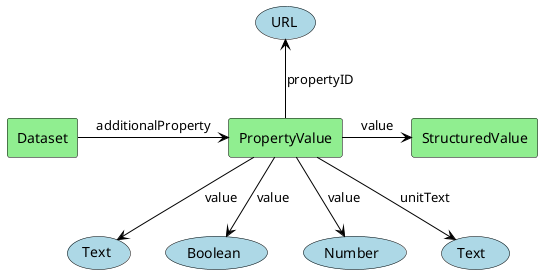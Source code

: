 @startuml

' example 6 June 2020 Y. Coene schema.org representation
' https://github.com/ESIPFed/science-on-schema.org/blob/master/guides/Dataset.md

!define Class agent
!define Property usecase

skinparam Property {
BackgroundColor LightBlue
BorderColor Black
  ArrowColor Black
  linetype Ortho
}

skinparam Class {
BackgroundColor LightGreen
BorderColor Black
ArrowColor Black
linetype Ortho
}


' symbol for named literal as trapezium shape is not available.
' Property "http://purl.org/dc/dcmitype/Collection" as URL #Khaki 

Class Dataset

Class PropertyValue
Class StructuredValue


Dataset -right-> PropertyValue : "additionalProperty"

PropertyValue -down-> (Text) : "value"
PropertyValue -down-> (Boolean) : "value"
PropertyValue -down-> (Number) : "value"
PropertyValue -right-> StructuredValue : "value"
PropertyValue -down-> (Text ) : "unitText"

PropertyValue -up-> (URL) : "propertyID"



@enduml
